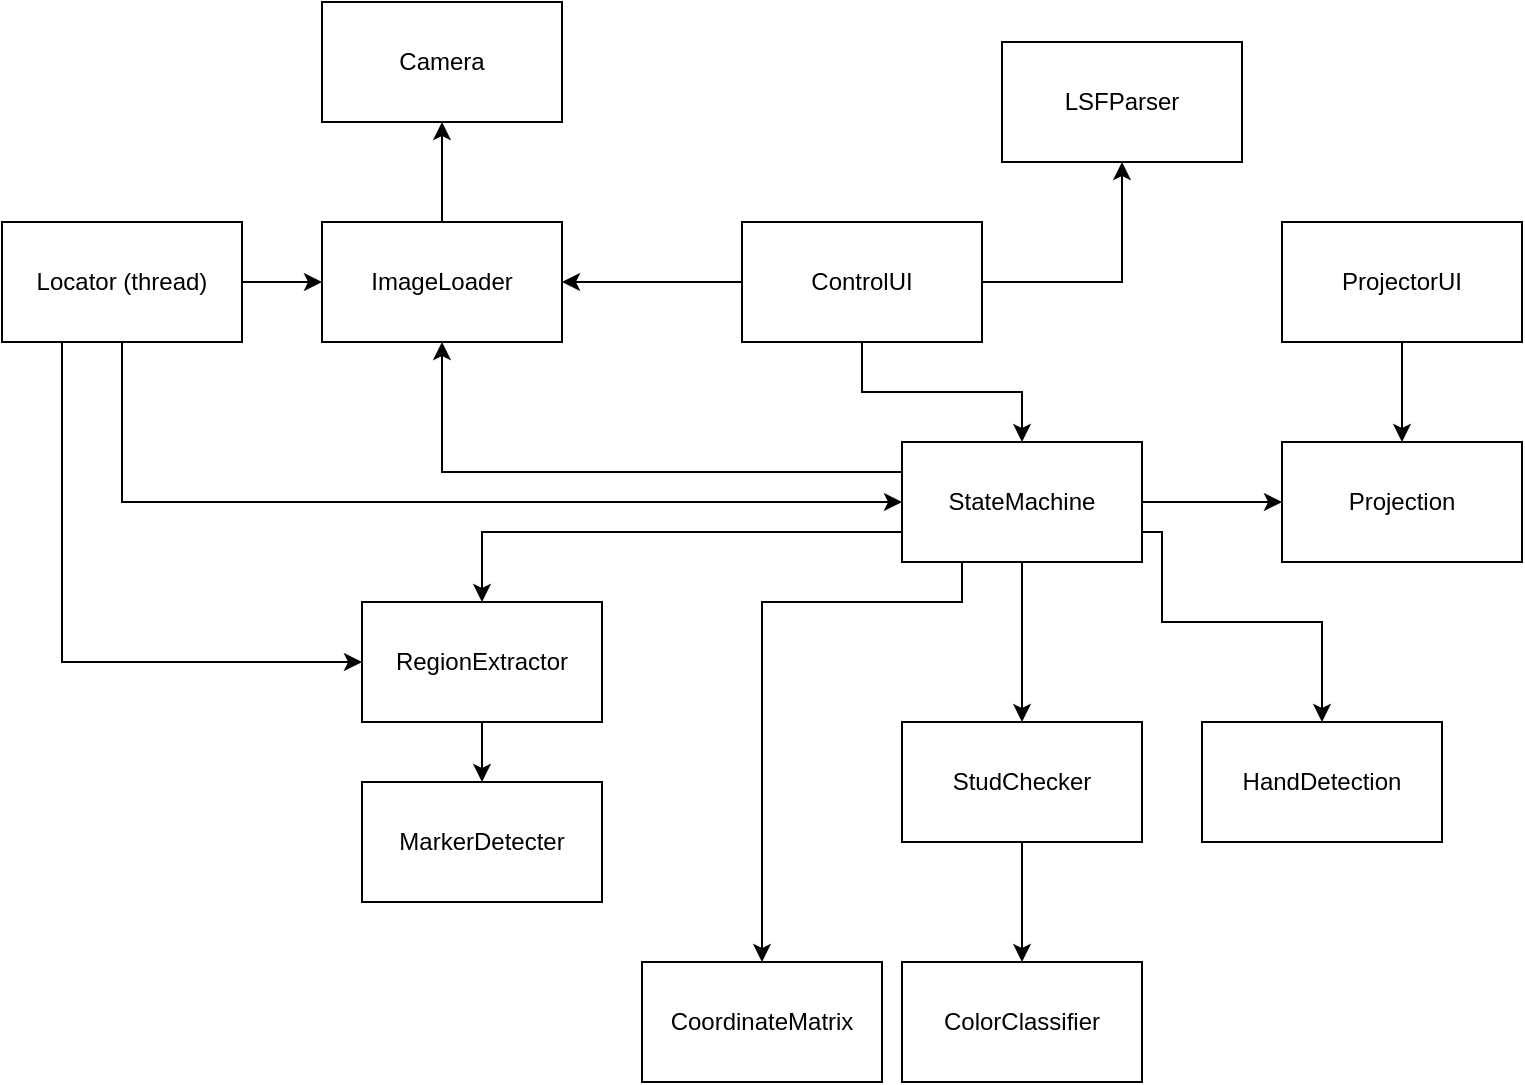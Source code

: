 <mxfile version="12.2.7" type="device" pages="1"><diagram name="Page-1" id="5f0bae14-7c28-e335-631c-24af17079c00"><mxGraphModel dx="347" dy="478" grid="1" gridSize="10" guides="1" tooltips="1" connect="1" arrows="1" fold="1" page="1" pageScale="1" pageWidth="1100" pageHeight="850" background="#ffffff" math="0" shadow="0"><root><mxCell id="0"/><mxCell id="1" parent="0"/><mxCell id="LCN6hLlaYe89FL7zq4eO-15" style="edgeStyle=orthogonalEdgeStyle;rounded=0;orthogonalLoop=1;jettySize=auto;html=1;exitX=0.5;exitY=1;exitDx=0;exitDy=0;entryX=0.5;entryY=0;entryDx=0;entryDy=0;" edge="1" parent="1" source="LCN6hLlaYe89FL7zq4eO-3" target="LCN6hLlaYe89FL7zq4eO-10"><mxGeometry relative="1" as="geometry"/></mxCell><mxCell id="LCN6hLlaYe89FL7zq4eO-35" style="edgeStyle=orthogonalEdgeStyle;rounded=0;orthogonalLoop=1;jettySize=auto;html=1;exitX=0;exitY=0.5;exitDx=0;exitDy=0;" edge="1" parent="1" source="LCN6hLlaYe89FL7zq4eO-3" target="LCN6hLlaYe89FL7zq4eO-5"><mxGeometry relative="1" as="geometry"/></mxCell><mxCell id="LCN6hLlaYe89FL7zq4eO-3" value="&lt;div&gt;ControlUI&lt;/div&gt;" style="rounded=0;whiteSpace=wrap;html=1;" vertex="1" parent="1"><mxGeometry x="430" y="150" width="120" height="60" as="geometry"/></mxCell><mxCell id="LCN6hLlaYe89FL7zq4eO-21" style="edgeStyle=orthogonalEdgeStyle;rounded=0;orthogonalLoop=1;jettySize=auto;html=1;exitX=0.5;exitY=1;exitDx=0;exitDy=0;" edge="1" parent="1" source="LCN6hLlaYe89FL7zq4eO-4" target="LCN6hLlaYe89FL7zq4eO-18"><mxGeometry relative="1" as="geometry"/></mxCell><mxCell id="LCN6hLlaYe89FL7zq4eO-4" value="&lt;div&gt;ProjectorUI&lt;/div&gt;" style="rounded=0;whiteSpace=wrap;html=1;" vertex="1" parent="1"><mxGeometry x="700" y="150" width="120" height="60" as="geometry"/></mxCell><mxCell id="LCN6hLlaYe89FL7zq4eO-38" style="edgeStyle=orthogonalEdgeStyle;rounded=0;orthogonalLoop=1;jettySize=auto;html=1;exitX=0.5;exitY=0;exitDx=0;exitDy=0;" edge="1" parent="1" source="LCN6hLlaYe89FL7zq4eO-5" target="LCN6hLlaYe89FL7zq4eO-6"><mxGeometry relative="1" as="geometry"/></mxCell><mxCell id="LCN6hLlaYe89FL7zq4eO-5" value="ImageLoader" style="rounded=0;whiteSpace=wrap;html=1;" vertex="1" parent="1"><mxGeometry x="220" y="150" width="120" height="60" as="geometry"/></mxCell><mxCell id="LCN6hLlaYe89FL7zq4eO-6" value="&lt;div&gt;Camera&lt;/div&gt;" style="rounded=0;whiteSpace=wrap;html=1;" vertex="1" parent="1"><mxGeometry x="220" y="40" width="120" height="60" as="geometry"/></mxCell><mxCell id="LCN6hLlaYe89FL7zq4eO-16" style="edgeStyle=orthogonalEdgeStyle;rounded=0;orthogonalLoop=1;jettySize=auto;html=1;exitX=0;exitY=0.25;exitDx=0;exitDy=0;" edge="1" parent="1" source="LCN6hLlaYe89FL7zq4eO-10" target="LCN6hLlaYe89FL7zq4eO-5"><mxGeometry relative="1" as="geometry"/></mxCell><mxCell id="LCN6hLlaYe89FL7zq4eO-17" style="edgeStyle=orthogonalEdgeStyle;rounded=0;orthogonalLoop=1;jettySize=auto;html=1;exitX=1;exitY=0.5;exitDx=0;exitDy=0;" edge="1" parent="1" source="LCN6hLlaYe89FL7zq4eO-3" target="LCN6hLlaYe89FL7zq4eO-13"><mxGeometry relative="1" as="geometry"/></mxCell><mxCell id="LCN6hLlaYe89FL7zq4eO-20" style="edgeStyle=orthogonalEdgeStyle;rounded=0;orthogonalLoop=1;jettySize=auto;html=1;exitX=1;exitY=0.5;exitDx=0;exitDy=0;entryX=0;entryY=0.5;entryDx=0;entryDy=0;" edge="1" parent="1" source="LCN6hLlaYe89FL7zq4eO-10" target="LCN6hLlaYe89FL7zq4eO-18"><mxGeometry relative="1" as="geometry"/></mxCell><mxCell id="LCN6hLlaYe89FL7zq4eO-24" style="edgeStyle=orthogonalEdgeStyle;rounded=0;orthogonalLoop=1;jettySize=auto;html=1;exitX=0;exitY=0.75;exitDx=0;exitDy=0;" edge="1" parent="1" source="LCN6hLlaYe89FL7zq4eO-10" target="LCN6hLlaYe89FL7zq4eO-22"><mxGeometry relative="1" as="geometry"/></mxCell><mxCell id="LCN6hLlaYe89FL7zq4eO-31" style="edgeStyle=orthogonalEdgeStyle;rounded=0;orthogonalLoop=1;jettySize=auto;html=1;exitX=0.5;exitY=1;exitDx=0;exitDy=0;" edge="1" parent="1" source="LCN6hLlaYe89FL7zq4eO-10" target="LCN6hLlaYe89FL7zq4eO-25"><mxGeometry relative="1" as="geometry"/></mxCell><mxCell id="LCN6hLlaYe89FL7zq4eO-43" style="edgeStyle=orthogonalEdgeStyle;rounded=0;orthogonalLoop=1;jettySize=auto;html=1;exitX=1;exitY=0.75;exitDx=0;exitDy=0;" edge="1" parent="1" source="LCN6hLlaYe89FL7zq4eO-10" target="LCN6hLlaYe89FL7zq4eO-42"><mxGeometry relative="1" as="geometry"><Array as="points"><mxPoint x="640" y="305"/><mxPoint x="640" y="350"/><mxPoint x="720" y="350"/></Array></mxGeometry></mxCell><mxCell id="LCN6hLlaYe89FL7zq4eO-10" value="&lt;div&gt;StateMachine&lt;/div&gt;" style="rounded=0;whiteSpace=wrap;html=1;" vertex="1" parent="1"><mxGeometry x="510" y="260" width="120" height="60" as="geometry"/></mxCell><mxCell id="LCN6hLlaYe89FL7zq4eO-13" value="&lt;div&gt;LSFParser&lt;/div&gt;" style="rounded=0;whiteSpace=wrap;html=1;" vertex="1" parent="1"><mxGeometry x="560" y="60" width="120" height="60" as="geometry"/></mxCell><mxCell id="LCN6hLlaYe89FL7zq4eO-18" value="Projection" style="rounded=0;whiteSpace=wrap;html=1;" vertex="1" parent="1"><mxGeometry x="700" y="260" width="120" height="60" as="geometry"/></mxCell><mxCell id="LCN6hLlaYe89FL7zq4eO-27" style="edgeStyle=orthogonalEdgeStyle;rounded=0;orthogonalLoop=1;jettySize=auto;html=1;exitX=0.5;exitY=1;exitDx=0;exitDy=0;entryX=0.5;entryY=0;entryDx=0;entryDy=0;" edge="1" parent="1" source="LCN6hLlaYe89FL7zq4eO-22" target="LCN6hLlaYe89FL7zq4eO-26"><mxGeometry relative="1" as="geometry"/></mxCell><mxCell id="LCN6hLlaYe89FL7zq4eO-22" value="RegionExtractor" style="rounded=0;whiteSpace=wrap;html=1;" vertex="1" parent="1"><mxGeometry x="240" y="340" width="120" height="60" as="geometry"/></mxCell><mxCell id="LCN6hLlaYe89FL7zq4eO-29" style="edgeStyle=orthogonalEdgeStyle;rounded=0;orthogonalLoop=1;jettySize=auto;html=1;" edge="1" parent="1" source="LCN6hLlaYe89FL7zq4eO-25" target="LCN6hLlaYe89FL7zq4eO-28"><mxGeometry relative="1" as="geometry"/></mxCell><mxCell id="LCN6hLlaYe89FL7zq4eO-33" style="edgeStyle=orthogonalEdgeStyle;rounded=0;orthogonalLoop=1;jettySize=auto;html=1;exitX=0.25;exitY=1;exitDx=0;exitDy=0;" edge="1" parent="1" source="LCN6hLlaYe89FL7zq4eO-10" target="LCN6hLlaYe89FL7zq4eO-32"><mxGeometry relative="1" as="geometry"><Array as="points"><mxPoint x="540" y="340"/><mxPoint x="440" y="340"/></Array></mxGeometry></mxCell><mxCell id="LCN6hLlaYe89FL7zq4eO-25" value="StudChecker" style="rounded=0;whiteSpace=wrap;html=1;" vertex="1" parent="1"><mxGeometry x="510" y="400" width="120" height="60" as="geometry"/></mxCell><mxCell id="LCN6hLlaYe89FL7zq4eO-26" value="MarkerDetecter" style="rounded=0;whiteSpace=wrap;html=1;" vertex="1" parent="1"><mxGeometry x="240" y="430" width="120" height="60" as="geometry"/></mxCell><mxCell id="LCN6hLlaYe89FL7zq4eO-28" value="&lt;div&gt;ColorClassifier&lt;/div&gt;" style="rounded=0;whiteSpace=wrap;html=1;" vertex="1" parent="1"><mxGeometry x="510" y="520" width="120" height="60" as="geometry"/></mxCell><mxCell id="LCN6hLlaYe89FL7zq4eO-32" value="&lt;div&gt;CoordinateMatrix&lt;/div&gt;" style="rounded=0;whiteSpace=wrap;html=1;" vertex="1" parent="1"><mxGeometry x="380" y="520" width="120" height="60" as="geometry"/></mxCell><mxCell id="LCN6hLlaYe89FL7zq4eO-39" style="edgeStyle=orthogonalEdgeStyle;rounded=0;orthogonalLoop=1;jettySize=auto;html=1;" edge="1" parent="1" source="LCN6hLlaYe89FL7zq4eO-34" target="LCN6hLlaYe89FL7zq4eO-5"><mxGeometry relative="1" as="geometry"/></mxCell><mxCell id="LCN6hLlaYe89FL7zq4eO-40" style="edgeStyle=orthogonalEdgeStyle;rounded=0;orthogonalLoop=1;jettySize=auto;html=1;exitX=0.5;exitY=1;exitDx=0;exitDy=0;entryX=0;entryY=0.5;entryDx=0;entryDy=0;" edge="1" parent="1" source="LCN6hLlaYe89FL7zq4eO-34" target="LCN6hLlaYe89FL7zq4eO-10"><mxGeometry relative="1" as="geometry"/></mxCell><mxCell id="LCN6hLlaYe89FL7zq4eO-41" style="edgeStyle=orthogonalEdgeStyle;rounded=0;orthogonalLoop=1;jettySize=auto;html=1;exitX=0.25;exitY=1;exitDx=0;exitDy=0;entryX=0;entryY=0.5;entryDx=0;entryDy=0;" edge="1" parent="1" source="LCN6hLlaYe89FL7zq4eO-34" target="LCN6hLlaYe89FL7zq4eO-22"><mxGeometry relative="1" as="geometry"/></mxCell><mxCell id="LCN6hLlaYe89FL7zq4eO-34" value="Locator (thread)" style="rounded=0;whiteSpace=wrap;html=1;" vertex="1" parent="1"><mxGeometry x="60" y="150" width="120" height="60" as="geometry"/></mxCell><mxCell id="LCN6hLlaYe89FL7zq4eO-42" value="&lt;div&gt;HandDetection&lt;/div&gt;" style="rounded=0;whiteSpace=wrap;html=1;" vertex="1" parent="1"><mxGeometry x="660" y="400" width="120" height="60" as="geometry"/></mxCell></root></mxGraphModel></diagram></mxfile>